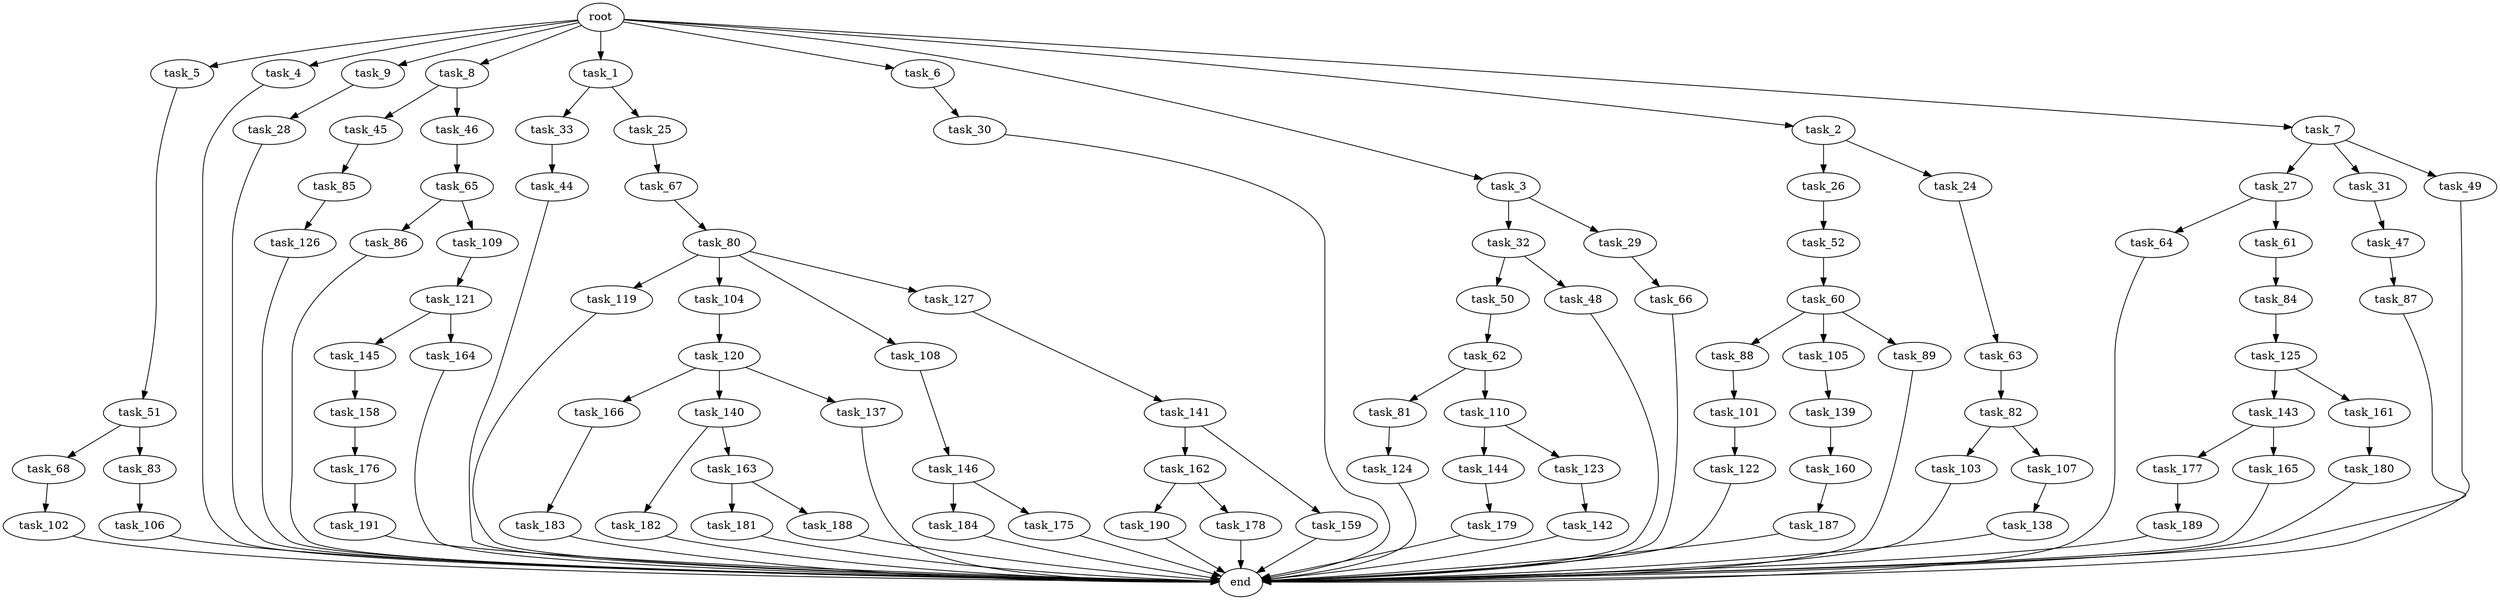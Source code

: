digraph G {
  task_27 [size="343597383.680000"];
  task_68 [size="1374389534.720000"];
  task_50 [size="6957847019.520000"];
  task_119 [size="1374389534.720000"];
  task_181 [size="773094113.280000"];
  task_182 [size="773094113.280000"];
  task_187 [size="6957847019.520000"];
  task_5 [size="10.240000"];
  task_4 [size="10.240000"];
  task_121 [size="2147483648.000000"];
  task_84 [size="8589934592.000000"];
  task_81 [size="773094113.280000"];
  task_190 [size="343597383.680000"];
  task_143 [size="6957847019.520000"];
  task_26 [size="773094113.280000"];
  task_64 [size="2147483648.000000"];
  task_103 [size="3092376453.120000"];
  task_141 [size="1374389534.720000"];
  task_31 [size="343597383.680000"];
  task_51 [size="4209067950.080000"];
  task_28 [size="8589934592.000000"];
  task_88 [size="3092376453.120000"];
  task_82 [size="8589934592.000000"];
  task_9 [size="10.240000"];
  task_44 [size="4209067950.080000"];
  task_33 [size="2147483648.000000"];
  task_142 [size="5497558138.880000"];
  task_183 [size="4209067950.080000"];
  task_102 [size="343597383.680000"];
  root [size="0.000000"];
  task_8 [size="10.240000"];
  task_86 [size="1374389534.720000"];
  task_160 [size="8589934592.000000"];
  task_179 [size="6957847019.520000"];
  task_80 [size="343597383.680000"];
  task_166 [size="4209067950.080000"];
  task_83 [size="1374389534.720000"];
  task_1 [size="10.240000"];
  task_105 [size="3092376453.120000"];
  task_60 [size="343597383.680000"];
  task_188 [size="773094113.280000"];
  task_52 [size="2147483648.000000"];
  task_158 [size="1374389534.720000"];
  task_24 [size="773094113.280000"];
  task_180 [size="5497558138.880000"];
  task_104 [size="1374389534.720000"];
  task_177 [size="343597383.680000"];
  task_106 [size="1374389534.720000"];
  task_140 [size="4209067950.080000"];
  task_63 [size="773094113.280000"];
  task_6 [size="10.240000"];
  task_3 [size="10.240000"];
  task_139 [size="8589934592.000000"];
  end [size="0.000000"];
  task_144 [size="5497558138.880000"];
  task_85 [size="6957847019.520000"];
  task_66 [size="343597383.680000"];
  task_176 [size="343597383.680000"];
  task_62 [size="2147483648.000000"];
  task_163 [size="773094113.280000"];
  task_161 [size="6957847019.520000"];
  task_107 [size="3092376453.120000"];
  task_165 [size="343597383.680000"];
  task_30 [size="1374389534.720000"];
  task_137 [size="4209067950.080000"];
  task_48 [size="6957847019.520000"];
  task_108 [size="1374389534.720000"];
  task_45 [size="1374389534.720000"];
  task_46 [size="1374389534.720000"];
  task_124 [size="6957847019.520000"];
  task_32 [size="1374389534.720000"];
  task_145 [size="4209067950.080000"];
  task_125 [size="8589934592.000000"];
  task_162 [size="4209067950.080000"];
  task_2 [size="10.240000"];
  task_138 [size="4209067950.080000"];
  task_25 [size="2147483648.000000"];
  task_146 [size="3092376453.120000"];
  task_29 [size="1374389534.720000"];
  task_123 [size="5497558138.880000"];
  task_87 [size="4209067950.080000"];
  task_178 [size="343597383.680000"];
  task_184 [size="8589934592.000000"];
  task_122 [size="3092376453.120000"];
  task_109 [size="1374389534.720000"];
  task_126 [size="773094113.280000"];
  task_164 [size="4209067950.080000"];
  task_120 [size="2147483648.000000"];
  task_65 [size="1374389534.720000"];
  task_67 [size="2147483648.000000"];
  task_7 [size="10.240000"];
  task_127 [size="1374389534.720000"];
  task_189 [size="5497558138.880000"];
  task_110 [size="773094113.280000"];
  task_49 [size="343597383.680000"];
  task_47 [size="6957847019.520000"];
  task_191 [size="4209067950.080000"];
  task_89 [size="3092376453.120000"];
  task_61 [size="2147483648.000000"];
  task_101 [size="773094113.280000"];
  task_159 [size="4209067950.080000"];
  task_175 [size="8589934592.000000"];

  task_27 -> task_61 [size="209715200.000000"];
  task_27 -> task_64 [size="209715200.000000"];
  task_68 -> task_102 [size="33554432.000000"];
  task_50 -> task_62 [size="209715200.000000"];
  task_119 -> end [size="1.000000"];
  task_181 -> end [size="1.000000"];
  task_182 -> end [size="1.000000"];
  task_187 -> end [size="1.000000"];
  task_5 -> task_51 [size="411041792.000000"];
  task_4 -> end [size="1.000000"];
  task_121 -> task_164 [size="411041792.000000"];
  task_121 -> task_145 [size="411041792.000000"];
  task_84 -> task_125 [size="838860800.000000"];
  task_81 -> task_124 [size="679477248.000000"];
  task_190 -> end [size="1.000000"];
  task_143 -> task_177 [size="33554432.000000"];
  task_143 -> task_165 [size="33554432.000000"];
  task_26 -> task_52 [size="209715200.000000"];
  task_64 -> end [size="1.000000"];
  task_103 -> end [size="1.000000"];
  task_141 -> task_159 [size="411041792.000000"];
  task_141 -> task_162 [size="411041792.000000"];
  task_31 -> task_47 [size="679477248.000000"];
  task_51 -> task_83 [size="134217728.000000"];
  task_51 -> task_68 [size="134217728.000000"];
  task_28 -> end [size="1.000000"];
  task_88 -> task_101 [size="75497472.000000"];
  task_82 -> task_107 [size="301989888.000000"];
  task_82 -> task_103 [size="301989888.000000"];
  task_9 -> task_28 [size="838860800.000000"];
  task_44 -> end [size="1.000000"];
  task_33 -> task_44 [size="411041792.000000"];
  task_142 -> end [size="1.000000"];
  task_183 -> end [size="1.000000"];
  task_102 -> end [size="1.000000"];
  root -> task_8 [size="1.000000"];
  root -> task_2 [size="1.000000"];
  root -> task_5 [size="1.000000"];
  root -> task_4 [size="1.000000"];
  root -> task_9 [size="1.000000"];
  root -> task_1 [size="1.000000"];
  root -> task_7 [size="1.000000"];
  root -> task_6 [size="1.000000"];
  root -> task_3 [size="1.000000"];
  task_8 -> task_45 [size="134217728.000000"];
  task_8 -> task_46 [size="134217728.000000"];
  task_86 -> end [size="1.000000"];
  task_160 -> task_187 [size="679477248.000000"];
  task_179 -> end [size="1.000000"];
  task_80 -> task_104 [size="134217728.000000"];
  task_80 -> task_108 [size="134217728.000000"];
  task_80 -> task_127 [size="134217728.000000"];
  task_80 -> task_119 [size="134217728.000000"];
  task_166 -> task_183 [size="411041792.000000"];
  task_83 -> task_106 [size="134217728.000000"];
  task_1 -> task_25 [size="209715200.000000"];
  task_1 -> task_33 [size="209715200.000000"];
  task_105 -> task_139 [size="838860800.000000"];
  task_60 -> task_89 [size="301989888.000000"];
  task_60 -> task_88 [size="301989888.000000"];
  task_60 -> task_105 [size="301989888.000000"];
  task_188 -> end [size="1.000000"];
  task_52 -> task_60 [size="33554432.000000"];
  task_158 -> task_176 [size="33554432.000000"];
  task_24 -> task_63 [size="75497472.000000"];
  task_180 -> end [size="1.000000"];
  task_104 -> task_120 [size="209715200.000000"];
  task_177 -> task_189 [size="536870912.000000"];
  task_106 -> end [size="1.000000"];
  task_140 -> task_182 [size="75497472.000000"];
  task_140 -> task_163 [size="75497472.000000"];
  task_63 -> task_82 [size="838860800.000000"];
  task_6 -> task_30 [size="134217728.000000"];
  task_3 -> task_29 [size="134217728.000000"];
  task_3 -> task_32 [size="134217728.000000"];
  task_139 -> task_160 [size="838860800.000000"];
  task_144 -> task_179 [size="679477248.000000"];
  task_85 -> task_126 [size="75497472.000000"];
  task_66 -> end [size="1.000000"];
  task_176 -> task_191 [size="411041792.000000"];
  task_62 -> task_81 [size="75497472.000000"];
  task_62 -> task_110 [size="75497472.000000"];
  task_163 -> task_188 [size="75497472.000000"];
  task_163 -> task_181 [size="75497472.000000"];
  task_161 -> task_180 [size="536870912.000000"];
  task_107 -> task_138 [size="411041792.000000"];
  task_165 -> end [size="1.000000"];
  task_30 -> end [size="1.000000"];
  task_137 -> end [size="1.000000"];
  task_48 -> end [size="1.000000"];
  task_108 -> task_146 [size="301989888.000000"];
  task_45 -> task_85 [size="679477248.000000"];
  task_46 -> task_65 [size="134217728.000000"];
  task_124 -> end [size="1.000000"];
  task_32 -> task_50 [size="679477248.000000"];
  task_32 -> task_48 [size="679477248.000000"];
  task_145 -> task_158 [size="134217728.000000"];
  task_125 -> task_161 [size="679477248.000000"];
  task_125 -> task_143 [size="679477248.000000"];
  task_162 -> task_190 [size="33554432.000000"];
  task_162 -> task_178 [size="33554432.000000"];
  task_2 -> task_24 [size="75497472.000000"];
  task_2 -> task_26 [size="75497472.000000"];
  task_138 -> end [size="1.000000"];
  task_25 -> task_67 [size="209715200.000000"];
  task_146 -> task_184 [size="838860800.000000"];
  task_146 -> task_175 [size="838860800.000000"];
  task_29 -> task_66 [size="33554432.000000"];
  task_123 -> task_142 [size="536870912.000000"];
  task_87 -> end [size="1.000000"];
  task_178 -> end [size="1.000000"];
  task_184 -> end [size="1.000000"];
  task_122 -> end [size="1.000000"];
  task_109 -> task_121 [size="209715200.000000"];
  task_126 -> end [size="1.000000"];
  task_164 -> end [size="1.000000"];
  task_120 -> task_140 [size="411041792.000000"];
  task_120 -> task_137 [size="411041792.000000"];
  task_120 -> task_166 [size="411041792.000000"];
  task_65 -> task_109 [size="134217728.000000"];
  task_65 -> task_86 [size="134217728.000000"];
  task_67 -> task_80 [size="33554432.000000"];
  task_7 -> task_31 [size="33554432.000000"];
  task_7 -> task_49 [size="33554432.000000"];
  task_7 -> task_27 [size="33554432.000000"];
  task_127 -> task_141 [size="134217728.000000"];
  task_189 -> end [size="1.000000"];
  task_110 -> task_123 [size="536870912.000000"];
  task_110 -> task_144 [size="536870912.000000"];
  task_49 -> end [size="1.000000"];
  task_47 -> task_87 [size="411041792.000000"];
  task_191 -> end [size="1.000000"];
  task_89 -> end [size="1.000000"];
  task_61 -> task_84 [size="838860800.000000"];
  task_101 -> task_122 [size="301989888.000000"];
  task_159 -> end [size="1.000000"];
  task_175 -> end [size="1.000000"];
}
